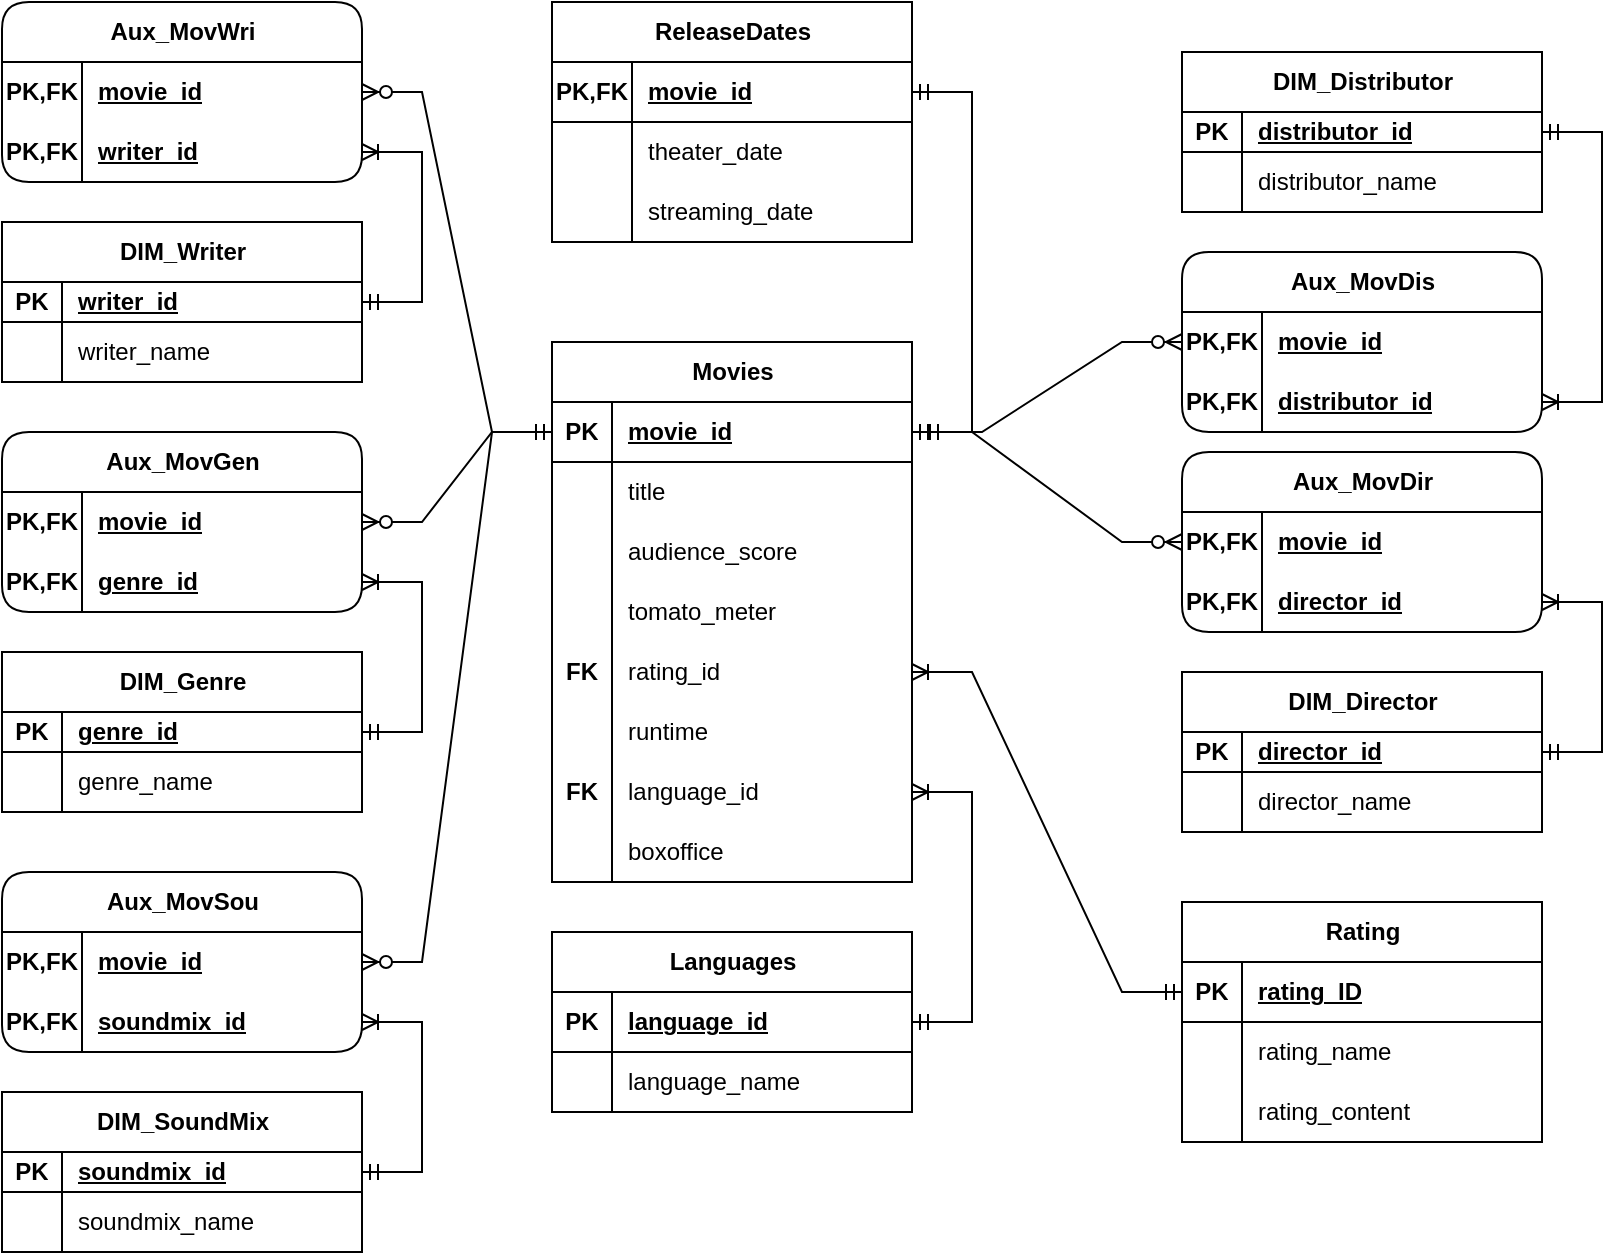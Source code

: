 <mxfile version="21.3.8" type="device">
  <diagram id="R2lEEEUBdFMjLlhIrx00" name="Page-1">
    <mxGraphModel dx="1257" dy="646" grid="1" gridSize="10" guides="1" tooltips="1" connect="1" arrows="1" fold="1" page="1" pageScale="1" pageWidth="850" pageHeight="1100" math="0" shadow="0" extFonts="Permanent Marker^https://fonts.googleapis.com/css?family=Permanent+Marker">
      <root>
        <mxCell id="0" />
        <mxCell id="1" parent="0" />
        <mxCell id="H9AXlGwgTdkPBGOMPD7_-18" value="Movies" style="shape=table;startSize=30;container=1;collapsible=1;childLayout=tableLayout;fixedRows=1;rowLines=0;fontStyle=1;align=center;resizeLast=1;html=1;" parent="1" vertex="1">
          <mxGeometry x="315" y="465" width="180" height="270" as="geometry" />
        </mxCell>
        <mxCell id="H9AXlGwgTdkPBGOMPD7_-19" value="" style="shape=tableRow;horizontal=0;startSize=0;swimlaneHead=0;swimlaneBody=0;fillColor=none;collapsible=0;dropTarget=0;points=[[0,0.5],[1,0.5]];portConstraint=eastwest;top=0;left=0;right=0;bottom=1;" parent="H9AXlGwgTdkPBGOMPD7_-18" vertex="1">
          <mxGeometry y="30" width="180" height="30" as="geometry" />
        </mxCell>
        <mxCell id="H9AXlGwgTdkPBGOMPD7_-20" value="PK" style="shape=partialRectangle;connectable=0;fillColor=none;top=0;left=0;bottom=0;right=0;fontStyle=1;overflow=hidden;whiteSpace=wrap;html=1;" parent="H9AXlGwgTdkPBGOMPD7_-19" vertex="1">
          <mxGeometry width="30" height="30" as="geometry">
            <mxRectangle width="30" height="30" as="alternateBounds" />
          </mxGeometry>
        </mxCell>
        <mxCell id="H9AXlGwgTdkPBGOMPD7_-21" value="movie_id" style="shape=partialRectangle;connectable=0;fillColor=none;top=0;left=0;bottom=0;right=0;align=left;spacingLeft=6;fontStyle=5;overflow=hidden;whiteSpace=wrap;html=1;" parent="H9AXlGwgTdkPBGOMPD7_-19" vertex="1">
          <mxGeometry x="30" width="150" height="30" as="geometry">
            <mxRectangle width="150" height="30" as="alternateBounds" />
          </mxGeometry>
        </mxCell>
        <mxCell id="H9AXlGwgTdkPBGOMPD7_-22" value="" style="shape=tableRow;horizontal=0;startSize=0;swimlaneHead=0;swimlaneBody=0;fillColor=none;collapsible=0;dropTarget=0;points=[[0,0.5],[1,0.5]];portConstraint=eastwest;top=0;left=0;right=0;bottom=0;" parent="H9AXlGwgTdkPBGOMPD7_-18" vertex="1">
          <mxGeometry y="60" width="180" height="30" as="geometry" />
        </mxCell>
        <mxCell id="H9AXlGwgTdkPBGOMPD7_-23" value="" style="shape=partialRectangle;connectable=0;fillColor=none;top=0;left=0;bottom=0;right=0;editable=1;overflow=hidden;whiteSpace=wrap;html=1;" parent="H9AXlGwgTdkPBGOMPD7_-22" vertex="1">
          <mxGeometry width="30" height="30" as="geometry">
            <mxRectangle width="30" height="30" as="alternateBounds" />
          </mxGeometry>
        </mxCell>
        <mxCell id="H9AXlGwgTdkPBGOMPD7_-24" value="title" style="shape=partialRectangle;connectable=0;fillColor=none;top=0;left=0;bottom=0;right=0;align=left;spacingLeft=6;overflow=hidden;whiteSpace=wrap;html=1;" parent="H9AXlGwgTdkPBGOMPD7_-22" vertex="1">
          <mxGeometry x="30" width="150" height="30" as="geometry">
            <mxRectangle width="150" height="30" as="alternateBounds" />
          </mxGeometry>
        </mxCell>
        <mxCell id="H9AXlGwgTdkPBGOMPD7_-169" value="" style="shape=tableRow;horizontal=0;startSize=0;swimlaneHead=0;swimlaneBody=0;fillColor=none;collapsible=0;dropTarget=0;points=[[0,0.5],[1,0.5]];portConstraint=eastwest;top=0;left=0;right=0;bottom=0;" parent="H9AXlGwgTdkPBGOMPD7_-18" vertex="1">
          <mxGeometry y="90" width="180" height="30" as="geometry" />
        </mxCell>
        <mxCell id="H9AXlGwgTdkPBGOMPD7_-170" value="" style="shape=partialRectangle;connectable=0;fillColor=none;top=0;left=0;bottom=0;right=0;editable=1;overflow=hidden;whiteSpace=wrap;html=1;" parent="H9AXlGwgTdkPBGOMPD7_-169" vertex="1">
          <mxGeometry width="30" height="30" as="geometry">
            <mxRectangle width="30" height="30" as="alternateBounds" />
          </mxGeometry>
        </mxCell>
        <mxCell id="H9AXlGwgTdkPBGOMPD7_-171" value="audience_score" style="shape=partialRectangle;connectable=0;fillColor=none;top=0;left=0;bottom=0;right=0;align=left;spacingLeft=6;overflow=hidden;whiteSpace=wrap;html=1;" parent="H9AXlGwgTdkPBGOMPD7_-169" vertex="1">
          <mxGeometry x="30" width="150" height="30" as="geometry">
            <mxRectangle width="150" height="30" as="alternateBounds" />
          </mxGeometry>
        </mxCell>
        <mxCell id="H9AXlGwgTdkPBGOMPD7_-172" value="" style="shape=tableRow;horizontal=0;startSize=0;swimlaneHead=0;swimlaneBody=0;fillColor=none;collapsible=0;dropTarget=0;points=[[0,0.5],[1,0.5]];portConstraint=eastwest;top=0;left=0;right=0;bottom=0;" parent="H9AXlGwgTdkPBGOMPD7_-18" vertex="1">
          <mxGeometry y="120" width="180" height="30" as="geometry" />
        </mxCell>
        <mxCell id="H9AXlGwgTdkPBGOMPD7_-173" value="" style="shape=partialRectangle;connectable=0;fillColor=none;top=0;left=0;bottom=0;right=0;editable=1;overflow=hidden;whiteSpace=wrap;html=1;" parent="H9AXlGwgTdkPBGOMPD7_-172" vertex="1">
          <mxGeometry width="30" height="30" as="geometry">
            <mxRectangle width="30" height="30" as="alternateBounds" />
          </mxGeometry>
        </mxCell>
        <mxCell id="H9AXlGwgTdkPBGOMPD7_-174" value="tomato_meter" style="shape=partialRectangle;connectable=0;fillColor=none;top=0;left=0;bottom=0;right=0;align=left;spacingLeft=6;overflow=hidden;whiteSpace=wrap;html=1;" parent="H9AXlGwgTdkPBGOMPD7_-172" vertex="1">
          <mxGeometry x="30" width="150" height="30" as="geometry">
            <mxRectangle width="150" height="30" as="alternateBounds" />
          </mxGeometry>
        </mxCell>
        <mxCell id="H9AXlGwgTdkPBGOMPD7_-90" value="" style="shape=tableRow;horizontal=0;startSize=0;swimlaneHead=0;swimlaneBody=0;fillColor=none;collapsible=0;dropTarget=0;points=[[0,0.5],[1,0.5]];portConstraint=eastwest;top=0;left=0;right=0;bottom=0;" parent="H9AXlGwgTdkPBGOMPD7_-18" vertex="1">
          <mxGeometry y="150" width="180" height="30" as="geometry" />
        </mxCell>
        <mxCell id="H9AXlGwgTdkPBGOMPD7_-91" value="FK" style="shape=partialRectangle;connectable=0;fillColor=none;top=0;left=0;bottom=0;right=0;editable=1;overflow=hidden;whiteSpace=wrap;html=1;fontStyle=1" parent="H9AXlGwgTdkPBGOMPD7_-90" vertex="1">
          <mxGeometry width="30" height="30" as="geometry">
            <mxRectangle width="30" height="30" as="alternateBounds" />
          </mxGeometry>
        </mxCell>
        <mxCell id="H9AXlGwgTdkPBGOMPD7_-92" value="rating_id" style="shape=partialRectangle;connectable=0;fillColor=none;top=0;left=0;bottom=0;right=0;align=left;spacingLeft=6;overflow=hidden;whiteSpace=wrap;html=1;" parent="H9AXlGwgTdkPBGOMPD7_-90" vertex="1">
          <mxGeometry x="30" width="150" height="30" as="geometry">
            <mxRectangle width="150" height="30" as="alternateBounds" />
          </mxGeometry>
        </mxCell>
        <mxCell id="H9AXlGwgTdkPBGOMPD7_-31" value="" style="shape=tableRow;horizontal=0;startSize=0;swimlaneHead=0;swimlaneBody=0;fillColor=none;collapsible=0;dropTarget=0;points=[[0,0.5],[1,0.5]];portConstraint=eastwest;top=0;left=0;right=0;bottom=0;" parent="H9AXlGwgTdkPBGOMPD7_-18" vertex="1">
          <mxGeometry y="180" width="180" height="30" as="geometry" />
        </mxCell>
        <mxCell id="H9AXlGwgTdkPBGOMPD7_-32" value="" style="shape=partialRectangle;connectable=0;fillColor=none;top=0;left=0;bottom=0;right=0;editable=1;overflow=hidden;whiteSpace=wrap;html=1;" parent="H9AXlGwgTdkPBGOMPD7_-31" vertex="1">
          <mxGeometry width="30" height="30" as="geometry">
            <mxRectangle width="30" height="30" as="alternateBounds" />
          </mxGeometry>
        </mxCell>
        <mxCell id="H9AXlGwgTdkPBGOMPD7_-33" value="runtime" style="shape=partialRectangle;connectable=0;fillColor=none;top=0;left=0;bottom=0;right=0;align=left;spacingLeft=6;overflow=hidden;whiteSpace=wrap;html=1;" parent="H9AXlGwgTdkPBGOMPD7_-31" vertex="1">
          <mxGeometry x="30" width="150" height="30" as="geometry">
            <mxRectangle width="150" height="30" as="alternateBounds" />
          </mxGeometry>
        </mxCell>
        <mxCell id="H9AXlGwgTdkPBGOMPD7_-37" value="" style="shape=tableRow;horizontal=0;startSize=0;swimlaneHead=0;swimlaneBody=0;fillColor=none;collapsible=0;dropTarget=0;points=[[0,0.5],[1,0.5]];portConstraint=eastwest;top=0;left=0;right=0;bottom=0;" parent="H9AXlGwgTdkPBGOMPD7_-18" vertex="1">
          <mxGeometry y="210" width="180" height="30" as="geometry" />
        </mxCell>
        <mxCell id="H9AXlGwgTdkPBGOMPD7_-38" value="FK" style="shape=partialRectangle;connectable=0;fillColor=none;top=0;left=0;bottom=0;right=0;editable=1;overflow=hidden;whiteSpace=wrap;html=1;fontStyle=1" parent="H9AXlGwgTdkPBGOMPD7_-37" vertex="1">
          <mxGeometry width="30" height="30" as="geometry">
            <mxRectangle width="30" height="30" as="alternateBounds" />
          </mxGeometry>
        </mxCell>
        <mxCell id="H9AXlGwgTdkPBGOMPD7_-39" value="language_id" style="shape=partialRectangle;connectable=0;fillColor=none;top=0;left=0;bottom=0;right=0;align=left;spacingLeft=6;overflow=hidden;whiteSpace=wrap;html=1;" parent="H9AXlGwgTdkPBGOMPD7_-37" vertex="1">
          <mxGeometry x="30" width="150" height="30" as="geometry">
            <mxRectangle width="150" height="30" as="alternateBounds" />
          </mxGeometry>
        </mxCell>
        <mxCell id="H9AXlGwgTdkPBGOMPD7_-68" value="" style="shape=tableRow;horizontal=0;startSize=0;swimlaneHead=0;swimlaneBody=0;fillColor=none;collapsible=0;dropTarget=0;points=[[0,0.5],[1,0.5]];portConstraint=eastwest;top=0;left=0;right=0;bottom=0;" parent="H9AXlGwgTdkPBGOMPD7_-18" vertex="1">
          <mxGeometry y="240" width="180" height="30" as="geometry" />
        </mxCell>
        <mxCell id="H9AXlGwgTdkPBGOMPD7_-69" value="" style="shape=partialRectangle;connectable=0;fillColor=none;top=0;left=0;bottom=0;right=0;editable=1;overflow=hidden;whiteSpace=wrap;html=1;" parent="H9AXlGwgTdkPBGOMPD7_-68" vertex="1">
          <mxGeometry width="30" height="30" as="geometry">
            <mxRectangle width="30" height="30" as="alternateBounds" />
          </mxGeometry>
        </mxCell>
        <mxCell id="H9AXlGwgTdkPBGOMPD7_-70" value="boxoffice" style="shape=partialRectangle;connectable=0;fillColor=none;top=0;left=0;bottom=0;right=0;align=left;spacingLeft=6;overflow=hidden;whiteSpace=wrap;html=1;" parent="H9AXlGwgTdkPBGOMPD7_-68" vertex="1">
          <mxGeometry x="30" width="150" height="30" as="geometry">
            <mxRectangle width="150" height="30" as="alternateBounds" />
          </mxGeometry>
        </mxCell>
        <mxCell id="H9AXlGwgTdkPBGOMPD7_-93" value="Rating" style="shape=table;startSize=30;container=1;collapsible=1;childLayout=tableLayout;fixedRows=1;rowLines=0;fontStyle=1;align=center;resizeLast=1;html=1;" parent="1" vertex="1">
          <mxGeometry x="630" y="745" width="180" height="120" as="geometry">
            <mxRectangle x="560" y="40" width="80" height="30" as="alternateBounds" />
          </mxGeometry>
        </mxCell>
        <mxCell id="H9AXlGwgTdkPBGOMPD7_-94" value="" style="shape=tableRow;horizontal=0;startSize=0;swimlaneHead=0;swimlaneBody=0;fillColor=none;collapsible=0;dropTarget=0;points=[[0,0.5],[1,0.5]];portConstraint=eastwest;top=0;left=0;right=0;bottom=1;" parent="H9AXlGwgTdkPBGOMPD7_-93" vertex="1">
          <mxGeometry y="30" width="180" height="30" as="geometry" />
        </mxCell>
        <mxCell id="H9AXlGwgTdkPBGOMPD7_-95" value="PK" style="shape=partialRectangle;connectable=0;fillColor=none;top=0;left=0;bottom=0;right=0;fontStyle=1;overflow=hidden;whiteSpace=wrap;html=1;" parent="H9AXlGwgTdkPBGOMPD7_-94" vertex="1">
          <mxGeometry width="30" height="30" as="geometry">
            <mxRectangle width="30" height="30" as="alternateBounds" />
          </mxGeometry>
        </mxCell>
        <mxCell id="H9AXlGwgTdkPBGOMPD7_-96" value="rating_ID" style="shape=partialRectangle;connectable=0;fillColor=none;top=0;left=0;bottom=0;right=0;align=left;spacingLeft=6;fontStyle=5;overflow=hidden;whiteSpace=wrap;html=1;" parent="H9AXlGwgTdkPBGOMPD7_-94" vertex="1">
          <mxGeometry x="30" width="150" height="30" as="geometry">
            <mxRectangle width="150" height="30" as="alternateBounds" />
          </mxGeometry>
        </mxCell>
        <mxCell id="H9AXlGwgTdkPBGOMPD7_-97" value="" style="shape=tableRow;horizontal=0;startSize=0;swimlaneHead=0;swimlaneBody=0;fillColor=none;collapsible=0;dropTarget=0;points=[[0,0.5],[1,0.5]];portConstraint=eastwest;top=0;left=0;right=0;bottom=0;" parent="H9AXlGwgTdkPBGOMPD7_-93" vertex="1">
          <mxGeometry y="60" width="180" height="30" as="geometry" />
        </mxCell>
        <mxCell id="H9AXlGwgTdkPBGOMPD7_-98" value="" style="shape=partialRectangle;connectable=0;fillColor=none;top=0;left=0;bottom=0;right=0;editable=1;overflow=hidden;whiteSpace=wrap;html=1;" parent="H9AXlGwgTdkPBGOMPD7_-97" vertex="1">
          <mxGeometry width="30" height="30" as="geometry">
            <mxRectangle width="30" height="30" as="alternateBounds" />
          </mxGeometry>
        </mxCell>
        <mxCell id="H9AXlGwgTdkPBGOMPD7_-99" value="rating_name" style="shape=partialRectangle;connectable=0;fillColor=none;top=0;left=0;bottom=0;right=0;align=left;spacingLeft=6;overflow=hidden;whiteSpace=wrap;html=1;" parent="H9AXlGwgTdkPBGOMPD7_-97" vertex="1">
          <mxGeometry x="30" width="150" height="30" as="geometry">
            <mxRectangle width="150" height="30" as="alternateBounds" />
          </mxGeometry>
        </mxCell>
        <mxCell id="zOjLBYXcA12U9oSBATQg-50" value="" style="shape=tableRow;horizontal=0;startSize=0;swimlaneHead=0;swimlaneBody=0;fillColor=none;collapsible=0;dropTarget=0;points=[[0,0.5],[1,0.5]];portConstraint=eastwest;top=0;left=0;right=0;bottom=0;" parent="H9AXlGwgTdkPBGOMPD7_-93" vertex="1">
          <mxGeometry y="90" width="180" height="30" as="geometry" />
        </mxCell>
        <mxCell id="zOjLBYXcA12U9oSBATQg-51" value="" style="shape=partialRectangle;connectable=0;fillColor=none;top=0;left=0;bottom=0;right=0;editable=1;overflow=hidden;whiteSpace=wrap;html=1;" parent="zOjLBYXcA12U9oSBATQg-50" vertex="1">
          <mxGeometry width="30" height="30" as="geometry">
            <mxRectangle width="30" height="30" as="alternateBounds" />
          </mxGeometry>
        </mxCell>
        <mxCell id="zOjLBYXcA12U9oSBATQg-52" value="rating_content" style="shape=partialRectangle;connectable=0;fillColor=none;top=0;left=0;bottom=0;right=0;align=left;spacingLeft=6;overflow=hidden;whiteSpace=wrap;html=1;" parent="zOjLBYXcA12U9oSBATQg-50" vertex="1">
          <mxGeometry x="30" width="150" height="30" as="geometry">
            <mxRectangle width="150" height="30" as="alternateBounds" />
          </mxGeometry>
        </mxCell>
        <mxCell id="H9AXlGwgTdkPBGOMPD7_-161" value="Languages" style="shape=table;startSize=30;container=1;collapsible=1;childLayout=tableLayout;fixedRows=1;rowLines=0;fontStyle=1;align=center;resizeLast=1;html=1;" parent="1" vertex="1">
          <mxGeometry x="315" y="760" width="180" height="90" as="geometry">
            <mxRectangle x="560" y="40" width="80" height="30" as="alternateBounds" />
          </mxGeometry>
        </mxCell>
        <mxCell id="H9AXlGwgTdkPBGOMPD7_-162" value="" style="shape=tableRow;horizontal=0;startSize=0;swimlaneHead=0;swimlaneBody=0;fillColor=none;collapsible=0;dropTarget=0;points=[[0,0.5],[1,0.5]];portConstraint=eastwest;top=0;left=0;right=0;bottom=1;" parent="H9AXlGwgTdkPBGOMPD7_-161" vertex="1">
          <mxGeometry y="30" width="180" height="30" as="geometry" />
        </mxCell>
        <mxCell id="H9AXlGwgTdkPBGOMPD7_-163" value="PK" style="shape=partialRectangle;connectable=0;fillColor=none;top=0;left=0;bottom=0;right=0;fontStyle=1;overflow=hidden;whiteSpace=wrap;html=1;" parent="H9AXlGwgTdkPBGOMPD7_-162" vertex="1">
          <mxGeometry width="30" height="30" as="geometry">
            <mxRectangle width="30" height="30" as="alternateBounds" />
          </mxGeometry>
        </mxCell>
        <mxCell id="H9AXlGwgTdkPBGOMPD7_-164" value="language_id" style="shape=partialRectangle;connectable=0;fillColor=none;top=0;left=0;bottom=0;right=0;align=left;spacingLeft=6;fontStyle=5;overflow=hidden;whiteSpace=wrap;html=1;" parent="H9AXlGwgTdkPBGOMPD7_-162" vertex="1">
          <mxGeometry x="30" width="150" height="30" as="geometry">
            <mxRectangle width="150" height="30" as="alternateBounds" />
          </mxGeometry>
        </mxCell>
        <mxCell id="H9AXlGwgTdkPBGOMPD7_-165" value="" style="shape=tableRow;horizontal=0;startSize=0;swimlaneHead=0;swimlaneBody=0;fillColor=none;collapsible=0;dropTarget=0;points=[[0,0.5],[1,0.5]];portConstraint=eastwest;top=0;left=0;right=0;bottom=0;" parent="H9AXlGwgTdkPBGOMPD7_-161" vertex="1">
          <mxGeometry y="60" width="180" height="30" as="geometry" />
        </mxCell>
        <mxCell id="H9AXlGwgTdkPBGOMPD7_-166" value="" style="shape=partialRectangle;connectable=0;fillColor=none;top=0;left=0;bottom=0;right=0;editable=1;overflow=hidden;whiteSpace=wrap;html=1;" parent="H9AXlGwgTdkPBGOMPD7_-165" vertex="1">
          <mxGeometry width="30" height="30" as="geometry">
            <mxRectangle width="30" height="30" as="alternateBounds" />
          </mxGeometry>
        </mxCell>
        <mxCell id="H9AXlGwgTdkPBGOMPD7_-167" value="language_name" style="shape=partialRectangle;connectable=0;fillColor=none;top=0;left=0;bottom=0;right=0;align=left;spacingLeft=6;overflow=hidden;whiteSpace=wrap;html=1;" parent="H9AXlGwgTdkPBGOMPD7_-165" vertex="1">
          <mxGeometry x="30" width="150" height="30" as="geometry">
            <mxRectangle width="150" height="30" as="alternateBounds" />
          </mxGeometry>
        </mxCell>
        <mxCell id="H9AXlGwgTdkPBGOMPD7_-220" value="DIM_Director" style="shape=table;startSize=30;container=1;collapsible=1;childLayout=tableLayout;fixedRows=1;rowLines=0;fontStyle=1;align=center;resizeLast=1;html=1;" parent="1" vertex="1">
          <mxGeometry x="630" y="630" width="180" height="80" as="geometry" />
        </mxCell>
        <mxCell id="H9AXlGwgTdkPBGOMPD7_-221" value="" style="shape=tableRow;horizontal=0;startSize=0;swimlaneHead=0;swimlaneBody=0;fillColor=none;collapsible=0;dropTarget=0;points=[[0,0.5],[1,0.5]];portConstraint=eastwest;top=0;left=0;right=0;bottom=1;" parent="H9AXlGwgTdkPBGOMPD7_-220" vertex="1">
          <mxGeometry y="30" width="180" height="20" as="geometry" />
        </mxCell>
        <mxCell id="H9AXlGwgTdkPBGOMPD7_-222" value="PK" style="shape=partialRectangle;connectable=0;fillColor=none;top=0;left=0;bottom=0;right=0;fontStyle=1;overflow=hidden;whiteSpace=wrap;html=1;" parent="H9AXlGwgTdkPBGOMPD7_-221" vertex="1">
          <mxGeometry width="30" height="20" as="geometry">
            <mxRectangle width="30" height="20" as="alternateBounds" />
          </mxGeometry>
        </mxCell>
        <mxCell id="H9AXlGwgTdkPBGOMPD7_-223" value="director_id" style="shape=partialRectangle;connectable=0;fillColor=none;top=0;left=0;bottom=0;right=0;align=left;spacingLeft=6;fontStyle=5;overflow=hidden;whiteSpace=wrap;html=1;" parent="H9AXlGwgTdkPBGOMPD7_-221" vertex="1">
          <mxGeometry x="30" width="150" height="20" as="geometry">
            <mxRectangle width="150" height="20" as="alternateBounds" />
          </mxGeometry>
        </mxCell>
        <mxCell id="H9AXlGwgTdkPBGOMPD7_-224" value="" style="shape=tableRow;horizontal=0;startSize=0;swimlaneHead=0;swimlaneBody=0;fillColor=none;collapsible=0;dropTarget=0;points=[[0,0.5],[1,0.5]];portConstraint=eastwest;top=0;left=0;right=0;bottom=0;" parent="H9AXlGwgTdkPBGOMPD7_-220" vertex="1">
          <mxGeometry y="50" width="180" height="30" as="geometry" />
        </mxCell>
        <mxCell id="H9AXlGwgTdkPBGOMPD7_-225" value="" style="shape=partialRectangle;connectable=0;fillColor=none;top=0;left=0;bottom=0;right=0;editable=1;overflow=hidden;whiteSpace=wrap;html=1;" parent="H9AXlGwgTdkPBGOMPD7_-224" vertex="1">
          <mxGeometry width="30" height="30" as="geometry">
            <mxRectangle width="30" height="30" as="alternateBounds" />
          </mxGeometry>
        </mxCell>
        <mxCell id="H9AXlGwgTdkPBGOMPD7_-226" value="director_name" style="shape=partialRectangle;connectable=0;fillColor=none;top=0;left=0;bottom=0;right=0;align=left;spacingLeft=6;overflow=hidden;whiteSpace=wrap;html=1;" parent="H9AXlGwgTdkPBGOMPD7_-224" vertex="1">
          <mxGeometry x="30" width="150" height="30" as="geometry">
            <mxRectangle width="150" height="30" as="alternateBounds" />
          </mxGeometry>
        </mxCell>
        <mxCell id="zOjLBYXcA12U9oSBATQg-29" value="Aux_MovDir" style="shape=table;startSize=30;container=1;collapsible=1;childLayout=tableLayout;fixedRows=1;rowLines=0;fontStyle=1;align=center;resizeLast=1;html=1;rounded=1;" parent="1" vertex="1">
          <mxGeometry x="630" y="520" width="180" height="90" as="geometry" />
        </mxCell>
        <mxCell id="zOjLBYXcA12U9oSBATQg-33" value="" style="shape=tableRow;horizontal=0;startSize=0;swimlaneHead=0;swimlaneBody=0;fillColor=none;collapsible=0;dropTarget=0;points=[[0,0.5],[1,0.5]];portConstraint=eastwest;top=0;left=0;right=0;bottom=0;" parent="zOjLBYXcA12U9oSBATQg-29" vertex="1">
          <mxGeometry y="30" width="180" height="30" as="geometry" />
        </mxCell>
        <mxCell id="zOjLBYXcA12U9oSBATQg-34" value="&lt;b&gt;PK,FK&lt;/b&gt;" style="shape=partialRectangle;connectable=0;fillColor=none;top=0;left=0;bottom=0;right=0;editable=1;overflow=hidden;whiteSpace=wrap;html=1;" parent="zOjLBYXcA12U9oSBATQg-33" vertex="1">
          <mxGeometry width="40" height="30" as="geometry">
            <mxRectangle width="40" height="30" as="alternateBounds" />
          </mxGeometry>
        </mxCell>
        <mxCell id="zOjLBYXcA12U9oSBATQg-35" value="&lt;b&gt;&lt;u&gt;movie_id&lt;/u&gt;&lt;/b&gt;" style="shape=partialRectangle;connectable=0;fillColor=none;top=0;left=0;bottom=0;right=0;align=left;spacingLeft=6;overflow=hidden;whiteSpace=wrap;html=1;" parent="zOjLBYXcA12U9oSBATQg-33" vertex="1">
          <mxGeometry x="40" width="140" height="30" as="geometry">
            <mxRectangle width="140" height="30" as="alternateBounds" />
          </mxGeometry>
        </mxCell>
        <mxCell id="zOjLBYXcA12U9oSBATQg-36" value="" style="shape=tableRow;horizontal=0;startSize=0;swimlaneHead=0;swimlaneBody=0;fillColor=none;collapsible=0;dropTarget=0;points=[[0,0.5],[1,0.5]];portConstraint=eastwest;top=0;left=0;right=0;bottom=0;fontStyle=1" parent="zOjLBYXcA12U9oSBATQg-29" vertex="1">
          <mxGeometry y="60" width="180" height="30" as="geometry" />
        </mxCell>
        <mxCell id="zOjLBYXcA12U9oSBATQg-37" value="&lt;b&gt;PK,FK&lt;/b&gt;" style="shape=partialRectangle;connectable=0;fillColor=none;top=0;left=0;bottom=0;right=0;editable=1;overflow=hidden;whiteSpace=wrap;html=1;" parent="zOjLBYXcA12U9oSBATQg-36" vertex="1">
          <mxGeometry width="40" height="30" as="geometry">
            <mxRectangle width="40" height="30" as="alternateBounds" />
          </mxGeometry>
        </mxCell>
        <mxCell id="zOjLBYXcA12U9oSBATQg-38" value="&lt;b&gt;&lt;u&gt;director_id&lt;/u&gt;&lt;/b&gt;" style="shape=partialRectangle;connectable=0;fillColor=none;top=0;left=0;bottom=0;right=0;align=left;spacingLeft=6;overflow=hidden;whiteSpace=wrap;html=1;" parent="zOjLBYXcA12U9oSBATQg-36" vertex="1">
          <mxGeometry x="40" width="140" height="30" as="geometry">
            <mxRectangle width="140" height="30" as="alternateBounds" />
          </mxGeometry>
        </mxCell>
        <mxCell id="zOjLBYXcA12U9oSBATQg-53" value="ReleaseDates" style="shape=table;startSize=30;container=1;collapsible=1;childLayout=tableLayout;fixedRows=1;rowLines=0;fontStyle=1;align=center;resizeLast=1;html=1;" parent="1" vertex="1">
          <mxGeometry x="315" y="295" width="180" height="120" as="geometry" />
        </mxCell>
        <mxCell id="zOjLBYXcA12U9oSBATQg-54" value="" style="shape=tableRow;horizontal=0;startSize=0;swimlaneHead=0;swimlaneBody=0;fillColor=none;collapsible=0;dropTarget=0;points=[[0,0.5],[1,0.5]];portConstraint=eastwest;top=0;left=0;right=0;bottom=1;" parent="zOjLBYXcA12U9oSBATQg-53" vertex="1">
          <mxGeometry y="30" width="180" height="30" as="geometry" />
        </mxCell>
        <mxCell id="zOjLBYXcA12U9oSBATQg-55" value="PK,FK" style="shape=partialRectangle;connectable=0;fillColor=none;top=0;left=0;bottom=0;right=0;fontStyle=1;overflow=hidden;whiteSpace=wrap;html=1;" parent="zOjLBYXcA12U9oSBATQg-54" vertex="1">
          <mxGeometry width="40" height="30" as="geometry">
            <mxRectangle width="40" height="30" as="alternateBounds" />
          </mxGeometry>
        </mxCell>
        <mxCell id="zOjLBYXcA12U9oSBATQg-56" value="movie_id" style="shape=partialRectangle;connectable=0;fillColor=none;top=0;left=0;bottom=0;right=0;align=left;spacingLeft=6;fontStyle=5;overflow=hidden;whiteSpace=wrap;html=1;" parent="zOjLBYXcA12U9oSBATQg-54" vertex="1">
          <mxGeometry x="40" width="140" height="30" as="geometry">
            <mxRectangle width="140" height="30" as="alternateBounds" />
          </mxGeometry>
        </mxCell>
        <mxCell id="zOjLBYXcA12U9oSBATQg-57" value="" style="shape=tableRow;horizontal=0;startSize=0;swimlaneHead=0;swimlaneBody=0;fillColor=none;collapsible=0;dropTarget=0;points=[[0,0.5],[1,0.5]];portConstraint=eastwest;top=0;left=0;right=0;bottom=0;" parent="zOjLBYXcA12U9oSBATQg-53" vertex="1">
          <mxGeometry y="60" width="180" height="30" as="geometry" />
        </mxCell>
        <mxCell id="zOjLBYXcA12U9oSBATQg-58" value="" style="shape=partialRectangle;connectable=0;fillColor=none;top=0;left=0;bottom=0;right=0;editable=1;overflow=hidden;whiteSpace=wrap;html=1;" parent="zOjLBYXcA12U9oSBATQg-57" vertex="1">
          <mxGeometry width="40" height="30" as="geometry">
            <mxRectangle width="40" height="30" as="alternateBounds" />
          </mxGeometry>
        </mxCell>
        <mxCell id="zOjLBYXcA12U9oSBATQg-59" value="theater_date" style="shape=partialRectangle;connectable=0;fillColor=none;top=0;left=0;bottom=0;right=0;align=left;spacingLeft=6;overflow=hidden;whiteSpace=wrap;html=1;" parent="zOjLBYXcA12U9oSBATQg-57" vertex="1">
          <mxGeometry x="40" width="140" height="30" as="geometry">
            <mxRectangle width="140" height="30" as="alternateBounds" />
          </mxGeometry>
        </mxCell>
        <mxCell id="zOjLBYXcA12U9oSBATQg-60" value="" style="shape=tableRow;horizontal=0;startSize=0;swimlaneHead=0;swimlaneBody=0;fillColor=none;collapsible=0;dropTarget=0;points=[[0,0.5],[1,0.5]];portConstraint=eastwest;top=0;left=0;right=0;bottom=0;" parent="zOjLBYXcA12U9oSBATQg-53" vertex="1">
          <mxGeometry y="90" width="180" height="30" as="geometry" />
        </mxCell>
        <mxCell id="zOjLBYXcA12U9oSBATQg-61" value="" style="shape=partialRectangle;connectable=0;fillColor=none;top=0;left=0;bottom=0;right=0;editable=1;overflow=hidden;whiteSpace=wrap;html=1;" parent="zOjLBYXcA12U9oSBATQg-60" vertex="1">
          <mxGeometry width="40" height="30" as="geometry">
            <mxRectangle width="40" height="30" as="alternateBounds" />
          </mxGeometry>
        </mxCell>
        <mxCell id="zOjLBYXcA12U9oSBATQg-62" value="streaming_date" style="shape=partialRectangle;connectable=0;fillColor=none;top=0;left=0;bottom=0;right=0;align=left;spacingLeft=6;overflow=hidden;whiteSpace=wrap;html=1;" parent="zOjLBYXcA12U9oSBATQg-60" vertex="1">
          <mxGeometry x="40" width="140" height="30" as="geometry">
            <mxRectangle width="140" height="30" as="alternateBounds" />
          </mxGeometry>
        </mxCell>
        <mxCell id="wXVTzAuQ3xeIFjwuJeXv-1" value="DIM_Distributor" style="shape=table;startSize=30;container=1;collapsible=1;childLayout=tableLayout;fixedRows=1;rowLines=0;fontStyle=1;align=center;resizeLast=1;html=1;" parent="1" vertex="1">
          <mxGeometry x="630" y="320" width="180" height="80" as="geometry" />
        </mxCell>
        <mxCell id="wXVTzAuQ3xeIFjwuJeXv-2" value="" style="shape=tableRow;horizontal=0;startSize=0;swimlaneHead=0;swimlaneBody=0;fillColor=none;collapsible=0;dropTarget=0;points=[[0,0.5],[1,0.5]];portConstraint=eastwest;top=0;left=0;right=0;bottom=1;" parent="wXVTzAuQ3xeIFjwuJeXv-1" vertex="1">
          <mxGeometry y="30" width="180" height="20" as="geometry" />
        </mxCell>
        <mxCell id="wXVTzAuQ3xeIFjwuJeXv-3" value="PK" style="shape=partialRectangle;connectable=0;fillColor=none;top=0;left=0;bottom=0;right=0;fontStyle=1;overflow=hidden;whiteSpace=wrap;html=1;" parent="wXVTzAuQ3xeIFjwuJeXv-2" vertex="1">
          <mxGeometry width="30" height="20" as="geometry">
            <mxRectangle width="30" height="20" as="alternateBounds" />
          </mxGeometry>
        </mxCell>
        <mxCell id="wXVTzAuQ3xeIFjwuJeXv-4" value="distributor_id" style="shape=partialRectangle;connectable=0;fillColor=none;top=0;left=0;bottom=0;right=0;align=left;spacingLeft=6;fontStyle=5;overflow=hidden;whiteSpace=wrap;html=1;" parent="wXVTzAuQ3xeIFjwuJeXv-2" vertex="1">
          <mxGeometry x="30" width="150" height="20" as="geometry">
            <mxRectangle width="150" height="20" as="alternateBounds" />
          </mxGeometry>
        </mxCell>
        <mxCell id="wXVTzAuQ3xeIFjwuJeXv-5" value="" style="shape=tableRow;horizontal=0;startSize=0;swimlaneHead=0;swimlaneBody=0;fillColor=none;collapsible=0;dropTarget=0;points=[[0,0.5],[1,0.5]];portConstraint=eastwest;top=0;left=0;right=0;bottom=0;" parent="wXVTzAuQ3xeIFjwuJeXv-1" vertex="1">
          <mxGeometry y="50" width="180" height="30" as="geometry" />
        </mxCell>
        <mxCell id="wXVTzAuQ3xeIFjwuJeXv-6" value="" style="shape=partialRectangle;connectable=0;fillColor=none;top=0;left=0;bottom=0;right=0;editable=1;overflow=hidden;whiteSpace=wrap;html=1;" parent="wXVTzAuQ3xeIFjwuJeXv-5" vertex="1">
          <mxGeometry width="30" height="30" as="geometry">
            <mxRectangle width="30" height="30" as="alternateBounds" />
          </mxGeometry>
        </mxCell>
        <mxCell id="wXVTzAuQ3xeIFjwuJeXv-7" value="distributor_name" style="shape=partialRectangle;connectable=0;fillColor=none;top=0;left=0;bottom=0;right=0;align=left;spacingLeft=6;overflow=hidden;whiteSpace=wrap;html=1;" parent="wXVTzAuQ3xeIFjwuJeXv-5" vertex="1">
          <mxGeometry x="30" width="150" height="30" as="geometry">
            <mxRectangle width="150" height="30" as="alternateBounds" />
          </mxGeometry>
        </mxCell>
        <mxCell id="wXVTzAuQ3xeIFjwuJeXv-8" value="Aux_MovDis" style="shape=table;startSize=30;container=1;collapsible=1;childLayout=tableLayout;fixedRows=1;rowLines=0;fontStyle=1;align=center;resizeLast=1;html=1;rounded=1;" parent="1" vertex="1">
          <mxGeometry x="630" y="420" width="180" height="90" as="geometry" />
        </mxCell>
        <mxCell id="wXVTzAuQ3xeIFjwuJeXv-9" value="" style="shape=tableRow;horizontal=0;startSize=0;swimlaneHead=0;swimlaneBody=0;fillColor=none;collapsible=0;dropTarget=0;points=[[0,0.5],[1,0.5]];portConstraint=eastwest;top=0;left=0;right=0;bottom=0;" parent="wXVTzAuQ3xeIFjwuJeXv-8" vertex="1">
          <mxGeometry y="30" width="180" height="30" as="geometry" />
        </mxCell>
        <mxCell id="wXVTzAuQ3xeIFjwuJeXv-10" value="&lt;b&gt;PK,FK&lt;/b&gt;" style="shape=partialRectangle;connectable=0;fillColor=none;top=0;left=0;bottom=0;right=0;editable=1;overflow=hidden;whiteSpace=wrap;html=1;" parent="wXVTzAuQ3xeIFjwuJeXv-9" vertex="1">
          <mxGeometry width="40" height="30" as="geometry">
            <mxRectangle width="40" height="30" as="alternateBounds" />
          </mxGeometry>
        </mxCell>
        <mxCell id="wXVTzAuQ3xeIFjwuJeXv-11" value="&lt;b&gt;&lt;u&gt;movie_id&lt;/u&gt;&lt;/b&gt;" style="shape=partialRectangle;connectable=0;fillColor=none;top=0;left=0;bottom=0;right=0;align=left;spacingLeft=6;overflow=hidden;whiteSpace=wrap;html=1;" parent="wXVTzAuQ3xeIFjwuJeXv-9" vertex="1">
          <mxGeometry x="40" width="140" height="30" as="geometry">
            <mxRectangle width="140" height="30" as="alternateBounds" />
          </mxGeometry>
        </mxCell>
        <mxCell id="wXVTzAuQ3xeIFjwuJeXv-12" value="" style="shape=tableRow;horizontal=0;startSize=0;swimlaneHead=0;swimlaneBody=0;fillColor=none;collapsible=0;dropTarget=0;points=[[0,0.5],[1,0.5]];portConstraint=eastwest;top=0;left=0;right=0;bottom=0;fontStyle=1" parent="wXVTzAuQ3xeIFjwuJeXv-8" vertex="1">
          <mxGeometry y="60" width="180" height="30" as="geometry" />
        </mxCell>
        <mxCell id="wXVTzAuQ3xeIFjwuJeXv-13" value="&lt;b&gt;PK,FK&lt;/b&gt;" style="shape=partialRectangle;connectable=0;fillColor=none;top=0;left=0;bottom=0;right=0;editable=1;overflow=hidden;whiteSpace=wrap;html=1;" parent="wXVTzAuQ3xeIFjwuJeXv-12" vertex="1">
          <mxGeometry width="40" height="30" as="geometry">
            <mxRectangle width="40" height="30" as="alternateBounds" />
          </mxGeometry>
        </mxCell>
        <mxCell id="wXVTzAuQ3xeIFjwuJeXv-14" value="&lt;b&gt;&lt;u&gt;distributor_id&lt;/u&gt;&lt;/b&gt;" style="shape=partialRectangle;connectable=0;fillColor=none;top=0;left=0;bottom=0;right=0;align=left;spacingLeft=6;overflow=hidden;whiteSpace=wrap;html=1;" parent="wXVTzAuQ3xeIFjwuJeXv-12" vertex="1">
          <mxGeometry x="40" width="140" height="30" as="geometry">
            <mxRectangle width="140" height="30" as="alternateBounds" />
          </mxGeometry>
        </mxCell>
        <mxCell id="wXVTzAuQ3xeIFjwuJeXv-15" value="DIM_SoundMix" style="shape=table;startSize=30;container=1;collapsible=1;childLayout=tableLayout;fixedRows=1;rowLines=0;fontStyle=1;align=center;resizeLast=1;html=1;" parent="1" vertex="1">
          <mxGeometry x="40" y="840" width="180" height="80" as="geometry" />
        </mxCell>
        <mxCell id="wXVTzAuQ3xeIFjwuJeXv-16" value="" style="shape=tableRow;horizontal=0;startSize=0;swimlaneHead=0;swimlaneBody=0;fillColor=none;collapsible=0;dropTarget=0;points=[[0,0.5],[1,0.5]];portConstraint=eastwest;top=0;left=0;right=0;bottom=1;" parent="wXVTzAuQ3xeIFjwuJeXv-15" vertex="1">
          <mxGeometry y="30" width="180" height="20" as="geometry" />
        </mxCell>
        <mxCell id="wXVTzAuQ3xeIFjwuJeXv-17" value="PK" style="shape=partialRectangle;connectable=0;fillColor=none;top=0;left=0;bottom=0;right=0;fontStyle=1;overflow=hidden;whiteSpace=wrap;html=1;" parent="wXVTzAuQ3xeIFjwuJeXv-16" vertex="1">
          <mxGeometry width="30" height="20" as="geometry">
            <mxRectangle width="30" height="20" as="alternateBounds" />
          </mxGeometry>
        </mxCell>
        <mxCell id="wXVTzAuQ3xeIFjwuJeXv-18" value="soundmix_id" style="shape=partialRectangle;connectable=0;fillColor=none;top=0;left=0;bottom=0;right=0;align=left;spacingLeft=6;fontStyle=5;overflow=hidden;whiteSpace=wrap;html=1;" parent="wXVTzAuQ3xeIFjwuJeXv-16" vertex="1">
          <mxGeometry x="30" width="150" height="20" as="geometry">
            <mxRectangle width="150" height="20" as="alternateBounds" />
          </mxGeometry>
        </mxCell>
        <mxCell id="wXVTzAuQ3xeIFjwuJeXv-19" value="" style="shape=tableRow;horizontal=0;startSize=0;swimlaneHead=0;swimlaneBody=0;fillColor=none;collapsible=0;dropTarget=0;points=[[0,0.5],[1,0.5]];portConstraint=eastwest;top=0;left=0;right=0;bottom=0;" parent="wXVTzAuQ3xeIFjwuJeXv-15" vertex="1">
          <mxGeometry y="50" width="180" height="30" as="geometry" />
        </mxCell>
        <mxCell id="wXVTzAuQ3xeIFjwuJeXv-20" value="" style="shape=partialRectangle;connectable=0;fillColor=none;top=0;left=0;bottom=0;right=0;editable=1;overflow=hidden;whiteSpace=wrap;html=1;" parent="wXVTzAuQ3xeIFjwuJeXv-19" vertex="1">
          <mxGeometry width="30" height="30" as="geometry">
            <mxRectangle width="30" height="30" as="alternateBounds" />
          </mxGeometry>
        </mxCell>
        <mxCell id="wXVTzAuQ3xeIFjwuJeXv-21" value="soundmix_name" style="shape=partialRectangle;connectable=0;fillColor=none;top=0;left=0;bottom=0;right=0;align=left;spacingLeft=6;overflow=hidden;whiteSpace=wrap;html=1;" parent="wXVTzAuQ3xeIFjwuJeXv-19" vertex="1">
          <mxGeometry x="30" width="150" height="30" as="geometry">
            <mxRectangle width="150" height="30" as="alternateBounds" />
          </mxGeometry>
        </mxCell>
        <mxCell id="wXVTzAuQ3xeIFjwuJeXv-22" value="Aux_MovSou" style="shape=table;startSize=30;container=1;collapsible=1;childLayout=tableLayout;fixedRows=1;rowLines=0;fontStyle=1;align=center;resizeLast=1;html=1;rounded=1;" parent="1" vertex="1">
          <mxGeometry x="40" y="730" width="180" height="90" as="geometry" />
        </mxCell>
        <mxCell id="wXVTzAuQ3xeIFjwuJeXv-23" value="" style="shape=tableRow;horizontal=0;startSize=0;swimlaneHead=0;swimlaneBody=0;fillColor=none;collapsible=0;dropTarget=0;points=[[0,0.5],[1,0.5]];portConstraint=eastwest;top=0;left=0;right=0;bottom=0;" parent="wXVTzAuQ3xeIFjwuJeXv-22" vertex="1">
          <mxGeometry y="30" width="180" height="30" as="geometry" />
        </mxCell>
        <mxCell id="wXVTzAuQ3xeIFjwuJeXv-24" value="&lt;b&gt;PK,FK&lt;/b&gt;" style="shape=partialRectangle;connectable=0;fillColor=none;top=0;left=0;bottom=0;right=0;editable=1;overflow=hidden;whiteSpace=wrap;html=1;" parent="wXVTzAuQ3xeIFjwuJeXv-23" vertex="1">
          <mxGeometry width="40" height="30" as="geometry">
            <mxRectangle width="40" height="30" as="alternateBounds" />
          </mxGeometry>
        </mxCell>
        <mxCell id="wXVTzAuQ3xeIFjwuJeXv-25" value="&lt;b&gt;&lt;u&gt;movie_id&lt;/u&gt;&lt;/b&gt;" style="shape=partialRectangle;connectable=0;fillColor=none;top=0;left=0;bottom=0;right=0;align=left;spacingLeft=6;overflow=hidden;whiteSpace=wrap;html=1;" parent="wXVTzAuQ3xeIFjwuJeXv-23" vertex="1">
          <mxGeometry x="40" width="140" height="30" as="geometry">
            <mxRectangle width="140" height="30" as="alternateBounds" />
          </mxGeometry>
        </mxCell>
        <mxCell id="wXVTzAuQ3xeIFjwuJeXv-26" value="" style="shape=tableRow;horizontal=0;startSize=0;swimlaneHead=0;swimlaneBody=0;fillColor=none;collapsible=0;dropTarget=0;points=[[0,0.5],[1,0.5]];portConstraint=eastwest;top=0;left=0;right=0;bottom=0;fontStyle=1" parent="wXVTzAuQ3xeIFjwuJeXv-22" vertex="1">
          <mxGeometry y="60" width="180" height="30" as="geometry" />
        </mxCell>
        <mxCell id="wXVTzAuQ3xeIFjwuJeXv-27" value="&lt;b&gt;PK,FK&lt;/b&gt;" style="shape=partialRectangle;connectable=0;fillColor=none;top=0;left=0;bottom=0;right=0;editable=1;overflow=hidden;whiteSpace=wrap;html=1;" parent="wXVTzAuQ3xeIFjwuJeXv-26" vertex="1">
          <mxGeometry width="40" height="30" as="geometry">
            <mxRectangle width="40" height="30" as="alternateBounds" />
          </mxGeometry>
        </mxCell>
        <mxCell id="wXVTzAuQ3xeIFjwuJeXv-28" value="&lt;b&gt;&lt;u&gt;soundmix_id&lt;/u&gt;&lt;/b&gt;" style="shape=partialRectangle;connectable=0;fillColor=none;top=0;left=0;bottom=0;right=0;align=left;spacingLeft=6;overflow=hidden;whiteSpace=wrap;html=1;" parent="wXVTzAuQ3xeIFjwuJeXv-26" vertex="1">
          <mxGeometry x="40" width="140" height="30" as="geometry">
            <mxRectangle width="140" height="30" as="alternateBounds" />
          </mxGeometry>
        </mxCell>
        <mxCell id="wXVTzAuQ3xeIFjwuJeXv-46" value="DIM_Genre" style="shape=table;startSize=30;container=1;collapsible=1;childLayout=tableLayout;fixedRows=1;rowLines=0;fontStyle=1;align=center;resizeLast=1;html=1;" parent="1" vertex="1">
          <mxGeometry x="40" y="620" width="180" height="80" as="geometry" />
        </mxCell>
        <mxCell id="wXVTzAuQ3xeIFjwuJeXv-47" value="" style="shape=tableRow;horizontal=0;startSize=0;swimlaneHead=0;swimlaneBody=0;fillColor=none;collapsible=0;dropTarget=0;points=[[0,0.5],[1,0.5]];portConstraint=eastwest;top=0;left=0;right=0;bottom=1;" parent="wXVTzAuQ3xeIFjwuJeXv-46" vertex="1">
          <mxGeometry y="30" width="180" height="20" as="geometry" />
        </mxCell>
        <mxCell id="wXVTzAuQ3xeIFjwuJeXv-48" value="PK" style="shape=partialRectangle;connectable=0;fillColor=none;top=0;left=0;bottom=0;right=0;fontStyle=1;overflow=hidden;whiteSpace=wrap;html=1;" parent="wXVTzAuQ3xeIFjwuJeXv-47" vertex="1">
          <mxGeometry width="30" height="20" as="geometry">
            <mxRectangle width="30" height="20" as="alternateBounds" />
          </mxGeometry>
        </mxCell>
        <mxCell id="wXVTzAuQ3xeIFjwuJeXv-49" value="genre_id" style="shape=partialRectangle;connectable=0;fillColor=none;top=0;left=0;bottom=0;right=0;align=left;spacingLeft=6;fontStyle=5;overflow=hidden;whiteSpace=wrap;html=1;" parent="wXVTzAuQ3xeIFjwuJeXv-47" vertex="1">
          <mxGeometry x="30" width="150" height="20" as="geometry">
            <mxRectangle width="150" height="20" as="alternateBounds" />
          </mxGeometry>
        </mxCell>
        <mxCell id="wXVTzAuQ3xeIFjwuJeXv-50" value="" style="shape=tableRow;horizontal=0;startSize=0;swimlaneHead=0;swimlaneBody=0;fillColor=none;collapsible=0;dropTarget=0;points=[[0,0.5],[1,0.5]];portConstraint=eastwest;top=0;left=0;right=0;bottom=0;" parent="wXVTzAuQ3xeIFjwuJeXv-46" vertex="1">
          <mxGeometry y="50" width="180" height="30" as="geometry" />
        </mxCell>
        <mxCell id="wXVTzAuQ3xeIFjwuJeXv-51" value="" style="shape=partialRectangle;connectable=0;fillColor=none;top=0;left=0;bottom=0;right=0;editable=1;overflow=hidden;whiteSpace=wrap;html=1;" parent="wXVTzAuQ3xeIFjwuJeXv-50" vertex="1">
          <mxGeometry width="30" height="30" as="geometry">
            <mxRectangle width="30" height="30" as="alternateBounds" />
          </mxGeometry>
        </mxCell>
        <mxCell id="wXVTzAuQ3xeIFjwuJeXv-52" value="genre_name" style="shape=partialRectangle;connectable=0;fillColor=none;top=0;left=0;bottom=0;right=0;align=left;spacingLeft=6;overflow=hidden;whiteSpace=wrap;html=1;" parent="wXVTzAuQ3xeIFjwuJeXv-50" vertex="1">
          <mxGeometry x="30" width="150" height="30" as="geometry">
            <mxRectangle width="150" height="30" as="alternateBounds" />
          </mxGeometry>
        </mxCell>
        <mxCell id="wXVTzAuQ3xeIFjwuJeXv-53" value="Aux_MovGen" style="shape=table;startSize=30;container=1;collapsible=1;childLayout=tableLayout;fixedRows=1;rowLines=0;fontStyle=1;align=center;resizeLast=1;html=1;rounded=1;" parent="1" vertex="1">
          <mxGeometry x="40" y="510" width="180" height="90" as="geometry" />
        </mxCell>
        <mxCell id="wXVTzAuQ3xeIFjwuJeXv-54" value="" style="shape=tableRow;horizontal=0;startSize=0;swimlaneHead=0;swimlaneBody=0;fillColor=none;collapsible=0;dropTarget=0;points=[[0,0.5],[1,0.5]];portConstraint=eastwest;top=0;left=0;right=0;bottom=0;" parent="wXVTzAuQ3xeIFjwuJeXv-53" vertex="1">
          <mxGeometry y="30" width="180" height="30" as="geometry" />
        </mxCell>
        <mxCell id="wXVTzAuQ3xeIFjwuJeXv-55" value="&lt;b&gt;PK,FK&lt;/b&gt;" style="shape=partialRectangle;connectable=0;fillColor=none;top=0;left=0;bottom=0;right=0;editable=1;overflow=hidden;whiteSpace=wrap;html=1;" parent="wXVTzAuQ3xeIFjwuJeXv-54" vertex="1">
          <mxGeometry width="40" height="30" as="geometry">
            <mxRectangle width="40" height="30" as="alternateBounds" />
          </mxGeometry>
        </mxCell>
        <mxCell id="wXVTzAuQ3xeIFjwuJeXv-56" value="&lt;b&gt;&lt;u&gt;movie_id&lt;/u&gt;&lt;/b&gt;" style="shape=partialRectangle;connectable=0;fillColor=none;top=0;left=0;bottom=0;right=0;align=left;spacingLeft=6;overflow=hidden;whiteSpace=wrap;html=1;" parent="wXVTzAuQ3xeIFjwuJeXv-54" vertex="1">
          <mxGeometry x="40" width="140" height="30" as="geometry">
            <mxRectangle width="140" height="30" as="alternateBounds" />
          </mxGeometry>
        </mxCell>
        <mxCell id="wXVTzAuQ3xeIFjwuJeXv-57" value="" style="shape=tableRow;horizontal=0;startSize=0;swimlaneHead=0;swimlaneBody=0;fillColor=none;collapsible=0;dropTarget=0;points=[[0,0.5],[1,0.5]];portConstraint=eastwest;top=0;left=0;right=0;bottom=0;fontStyle=1" parent="wXVTzAuQ3xeIFjwuJeXv-53" vertex="1">
          <mxGeometry y="60" width="180" height="30" as="geometry" />
        </mxCell>
        <mxCell id="wXVTzAuQ3xeIFjwuJeXv-58" value="&lt;b&gt;PK,FK&lt;/b&gt;" style="shape=partialRectangle;connectable=0;fillColor=none;top=0;left=0;bottom=0;right=0;editable=1;overflow=hidden;whiteSpace=wrap;html=1;" parent="wXVTzAuQ3xeIFjwuJeXv-57" vertex="1">
          <mxGeometry width="40" height="30" as="geometry">
            <mxRectangle width="40" height="30" as="alternateBounds" />
          </mxGeometry>
        </mxCell>
        <mxCell id="wXVTzAuQ3xeIFjwuJeXv-59" value="&lt;b&gt;&lt;u&gt;genre_id&lt;/u&gt;&lt;/b&gt;" style="shape=partialRectangle;connectable=0;fillColor=none;top=0;left=0;bottom=0;right=0;align=left;spacingLeft=6;overflow=hidden;whiteSpace=wrap;html=1;" parent="wXVTzAuQ3xeIFjwuJeXv-57" vertex="1">
          <mxGeometry x="40" width="140" height="30" as="geometry">
            <mxRectangle width="140" height="30" as="alternateBounds" />
          </mxGeometry>
        </mxCell>
        <mxCell id="wXVTzAuQ3xeIFjwuJeXv-61" value="DIM_Writer" style="shape=table;startSize=30;container=1;collapsible=1;childLayout=tableLayout;fixedRows=1;rowLines=0;fontStyle=1;align=center;resizeLast=1;html=1;" parent="1" vertex="1">
          <mxGeometry x="40" y="405" width="180" height="80" as="geometry" />
        </mxCell>
        <mxCell id="wXVTzAuQ3xeIFjwuJeXv-62" value="" style="shape=tableRow;horizontal=0;startSize=0;swimlaneHead=0;swimlaneBody=0;fillColor=none;collapsible=0;dropTarget=0;points=[[0,0.5],[1,0.5]];portConstraint=eastwest;top=0;left=0;right=0;bottom=1;" parent="wXVTzAuQ3xeIFjwuJeXv-61" vertex="1">
          <mxGeometry y="30" width="180" height="20" as="geometry" />
        </mxCell>
        <mxCell id="wXVTzAuQ3xeIFjwuJeXv-63" value="PK" style="shape=partialRectangle;connectable=0;fillColor=none;top=0;left=0;bottom=0;right=0;fontStyle=1;overflow=hidden;whiteSpace=wrap;html=1;" parent="wXVTzAuQ3xeIFjwuJeXv-62" vertex="1">
          <mxGeometry width="30" height="20" as="geometry">
            <mxRectangle width="30" height="20" as="alternateBounds" />
          </mxGeometry>
        </mxCell>
        <mxCell id="wXVTzAuQ3xeIFjwuJeXv-64" value="writer_id" style="shape=partialRectangle;connectable=0;fillColor=none;top=0;left=0;bottom=0;right=0;align=left;spacingLeft=6;fontStyle=5;overflow=hidden;whiteSpace=wrap;html=1;" parent="wXVTzAuQ3xeIFjwuJeXv-62" vertex="1">
          <mxGeometry x="30" width="150" height="20" as="geometry">
            <mxRectangle width="150" height="20" as="alternateBounds" />
          </mxGeometry>
        </mxCell>
        <mxCell id="wXVTzAuQ3xeIFjwuJeXv-65" value="" style="shape=tableRow;horizontal=0;startSize=0;swimlaneHead=0;swimlaneBody=0;fillColor=none;collapsible=0;dropTarget=0;points=[[0,0.5],[1,0.5]];portConstraint=eastwest;top=0;left=0;right=0;bottom=0;" parent="wXVTzAuQ3xeIFjwuJeXv-61" vertex="1">
          <mxGeometry y="50" width="180" height="30" as="geometry" />
        </mxCell>
        <mxCell id="wXVTzAuQ3xeIFjwuJeXv-66" value="" style="shape=partialRectangle;connectable=0;fillColor=none;top=0;left=0;bottom=0;right=0;editable=1;overflow=hidden;whiteSpace=wrap;html=1;" parent="wXVTzAuQ3xeIFjwuJeXv-65" vertex="1">
          <mxGeometry width="30" height="30" as="geometry">
            <mxRectangle width="30" height="30" as="alternateBounds" />
          </mxGeometry>
        </mxCell>
        <mxCell id="wXVTzAuQ3xeIFjwuJeXv-67" value="writer_name" style="shape=partialRectangle;connectable=0;fillColor=none;top=0;left=0;bottom=0;right=0;align=left;spacingLeft=6;overflow=hidden;whiteSpace=wrap;html=1;" parent="wXVTzAuQ3xeIFjwuJeXv-65" vertex="1">
          <mxGeometry x="30" width="150" height="30" as="geometry">
            <mxRectangle width="150" height="30" as="alternateBounds" />
          </mxGeometry>
        </mxCell>
        <mxCell id="wXVTzAuQ3xeIFjwuJeXv-68" value="Aux_MovWri" style="shape=table;startSize=30;container=1;collapsible=1;childLayout=tableLayout;fixedRows=1;rowLines=0;fontStyle=1;align=center;resizeLast=1;html=1;rounded=1;" parent="1" vertex="1">
          <mxGeometry x="40" y="295" width="180" height="90" as="geometry" />
        </mxCell>
        <mxCell id="wXVTzAuQ3xeIFjwuJeXv-69" value="" style="shape=tableRow;horizontal=0;startSize=0;swimlaneHead=0;swimlaneBody=0;fillColor=none;collapsible=0;dropTarget=0;points=[[0,0.5],[1,0.5]];portConstraint=eastwest;top=0;left=0;right=0;bottom=0;" parent="wXVTzAuQ3xeIFjwuJeXv-68" vertex="1">
          <mxGeometry y="30" width="180" height="30" as="geometry" />
        </mxCell>
        <mxCell id="wXVTzAuQ3xeIFjwuJeXv-70" value="&lt;b&gt;PK,FK&lt;/b&gt;" style="shape=partialRectangle;connectable=0;fillColor=none;top=0;left=0;bottom=0;right=0;editable=1;overflow=hidden;whiteSpace=wrap;html=1;" parent="wXVTzAuQ3xeIFjwuJeXv-69" vertex="1">
          <mxGeometry width="40" height="30" as="geometry">
            <mxRectangle width="40" height="30" as="alternateBounds" />
          </mxGeometry>
        </mxCell>
        <mxCell id="wXVTzAuQ3xeIFjwuJeXv-71" value="&lt;b&gt;&lt;u&gt;movie_id&lt;/u&gt;&lt;/b&gt;" style="shape=partialRectangle;connectable=0;fillColor=none;top=0;left=0;bottom=0;right=0;align=left;spacingLeft=6;overflow=hidden;whiteSpace=wrap;html=1;" parent="wXVTzAuQ3xeIFjwuJeXv-69" vertex="1">
          <mxGeometry x="40" width="140" height="30" as="geometry">
            <mxRectangle width="140" height="30" as="alternateBounds" />
          </mxGeometry>
        </mxCell>
        <mxCell id="wXVTzAuQ3xeIFjwuJeXv-72" value="" style="shape=tableRow;horizontal=0;startSize=0;swimlaneHead=0;swimlaneBody=0;fillColor=none;collapsible=0;dropTarget=0;points=[[0,0.5],[1,0.5]];portConstraint=eastwest;top=0;left=0;right=0;bottom=0;fontStyle=1" parent="wXVTzAuQ3xeIFjwuJeXv-68" vertex="1">
          <mxGeometry y="60" width="180" height="30" as="geometry" />
        </mxCell>
        <mxCell id="wXVTzAuQ3xeIFjwuJeXv-73" value="&lt;b&gt;PK,FK&lt;/b&gt;" style="shape=partialRectangle;connectable=0;fillColor=none;top=0;left=0;bottom=0;right=0;editable=1;overflow=hidden;whiteSpace=wrap;html=1;" parent="wXVTzAuQ3xeIFjwuJeXv-72" vertex="1">
          <mxGeometry width="40" height="30" as="geometry">
            <mxRectangle width="40" height="30" as="alternateBounds" />
          </mxGeometry>
        </mxCell>
        <mxCell id="wXVTzAuQ3xeIFjwuJeXv-74" value="&lt;b&gt;&lt;u&gt;writer_id&lt;/u&gt;&lt;/b&gt;" style="shape=partialRectangle;connectable=0;fillColor=none;top=0;left=0;bottom=0;right=0;align=left;spacingLeft=6;overflow=hidden;whiteSpace=wrap;html=1;" parent="wXVTzAuQ3xeIFjwuJeXv-72" vertex="1">
          <mxGeometry x="40" width="140" height="30" as="geometry">
            <mxRectangle width="140" height="30" as="alternateBounds" />
          </mxGeometry>
        </mxCell>
        <mxCell id="wXVTzAuQ3xeIFjwuJeXv-76" value="" style="edgeStyle=entityRelationEdgeStyle;fontSize=12;html=1;endArrow=ERoneToMany;startArrow=ERmandOne;rounded=0;exitX=1;exitY=0.5;exitDx=0;exitDy=0;entryX=1;entryY=0.5;entryDx=0;entryDy=0;" parent="1" source="wXVTzAuQ3xeIFjwuJeXv-16" target="wXVTzAuQ3xeIFjwuJeXv-26" edge="1">
          <mxGeometry width="100" height="100" relative="1" as="geometry">
            <mxPoint x="290" y="790" as="sourcePoint" />
            <mxPoint x="390" y="690" as="targetPoint" />
          </mxGeometry>
        </mxCell>
        <mxCell id="wXVTzAuQ3xeIFjwuJeXv-77" value="" style="edgeStyle=entityRelationEdgeStyle;fontSize=12;html=1;endArrow=ERoneToMany;startArrow=ERmandOne;rounded=0;exitX=1;exitY=0.5;exitDx=0;exitDy=0;entryX=1;entryY=0.5;entryDx=0;entryDy=0;" parent="1" source="H9AXlGwgTdkPBGOMPD7_-221" target="zOjLBYXcA12U9oSBATQg-36" edge="1">
          <mxGeometry width="100" height="100" relative="1" as="geometry">
            <mxPoint x="545" y="680" as="sourcePoint" />
            <mxPoint x="545" y="605" as="targetPoint" />
          </mxGeometry>
        </mxCell>
        <mxCell id="wXVTzAuQ3xeIFjwuJeXv-78" value="" style="edgeStyle=entityRelationEdgeStyle;fontSize=12;html=1;endArrow=ERoneToMany;startArrow=ERmandOne;rounded=0;exitX=1;exitY=0.5;exitDx=0;exitDy=0;entryX=1;entryY=0.5;entryDx=0;entryDy=0;" parent="1" source="wXVTzAuQ3xeIFjwuJeXv-2" target="wXVTzAuQ3xeIFjwuJeXv-12" edge="1">
          <mxGeometry width="100" height="100" relative="1" as="geometry">
            <mxPoint x="240" y="450" as="sourcePoint" />
            <mxPoint x="240" y="375" as="targetPoint" />
          </mxGeometry>
        </mxCell>
        <mxCell id="wXVTzAuQ3xeIFjwuJeXv-79" value="" style="edgeStyle=entityRelationEdgeStyle;fontSize=12;html=1;endArrow=ERoneToMany;startArrow=ERmandOne;rounded=0;exitX=1;exitY=0.5;exitDx=0;exitDy=0;entryX=1;entryY=0.5;entryDx=0;entryDy=0;" parent="1" source="wXVTzAuQ3xeIFjwuJeXv-47" target="wXVTzAuQ3xeIFjwuJeXv-57" edge="1">
          <mxGeometry width="100" height="100" relative="1" as="geometry">
            <mxPoint x="270" y="725" as="sourcePoint" />
            <mxPoint x="270" y="650" as="targetPoint" />
          </mxGeometry>
        </mxCell>
        <mxCell id="wXVTzAuQ3xeIFjwuJeXv-81" value="" style="edgeStyle=entityRelationEdgeStyle;fontSize=12;html=1;endArrow=ERoneToMany;startArrow=ERmandOne;rounded=0;exitX=1;exitY=0.5;exitDx=0;exitDy=0;entryX=1;entryY=0.5;entryDx=0;entryDy=0;" parent="1" source="wXVTzAuQ3xeIFjwuJeXv-62" target="wXVTzAuQ3xeIFjwuJeXv-72" edge="1">
          <mxGeometry width="100" height="100" relative="1" as="geometry">
            <mxPoint x="260" y="575" as="sourcePoint" />
            <mxPoint x="260" y="500" as="targetPoint" />
          </mxGeometry>
        </mxCell>
        <mxCell id="jgE3R-CfecZXyMDtrAwV-1" value="" style="edgeStyle=entityRelationEdgeStyle;fontSize=12;html=1;endArrow=ERoneToMany;startArrow=ERmandOne;rounded=0;entryX=1;entryY=0.5;entryDx=0;entryDy=0;exitX=1;exitY=0.5;exitDx=0;exitDy=0;" edge="1" parent="1" source="H9AXlGwgTdkPBGOMPD7_-162" target="H9AXlGwgTdkPBGOMPD7_-37">
          <mxGeometry width="100" height="100" relative="1" as="geometry">
            <mxPoint x="600" y="680" as="sourcePoint" />
            <mxPoint x="470" y="690" as="targetPoint" />
          </mxGeometry>
        </mxCell>
        <mxCell id="jgE3R-CfecZXyMDtrAwV-2" value="" style="edgeStyle=entityRelationEdgeStyle;fontSize=12;html=1;endArrow=ERoneToMany;startArrow=ERmandOne;rounded=0;entryX=1;entryY=0.5;entryDx=0;entryDy=0;exitX=0;exitY=0.5;exitDx=0;exitDy=0;" edge="1" parent="1" source="H9AXlGwgTdkPBGOMPD7_-94" target="H9AXlGwgTdkPBGOMPD7_-90">
          <mxGeometry width="100" height="100" relative="1" as="geometry">
            <mxPoint x="685" y="465" as="sourcePoint" />
            <mxPoint x="550" y="400" as="targetPoint" />
          </mxGeometry>
        </mxCell>
        <mxCell id="jgE3R-CfecZXyMDtrAwV-3" value="" style="edgeStyle=entityRelationEdgeStyle;fontSize=12;html=1;endArrow=ERmandOne;startArrow=ERmandOne;rounded=0;exitX=1;exitY=0.5;exitDx=0;exitDy=0;entryX=1;entryY=0.5;entryDx=0;entryDy=0;" edge="1" parent="1" source="H9AXlGwgTdkPBGOMPD7_-19" target="zOjLBYXcA12U9oSBATQg-54">
          <mxGeometry width="100" height="100" relative="1" as="geometry">
            <mxPoint x="370" y="490" as="sourcePoint" />
            <mxPoint x="470" y="390" as="targetPoint" />
          </mxGeometry>
        </mxCell>
        <mxCell id="jgE3R-CfecZXyMDtrAwV-4" value="" style="edgeStyle=entityRelationEdgeStyle;fontSize=12;html=1;endArrow=ERzeroToMany;startArrow=ERmandOne;rounded=0;exitX=0;exitY=0.5;exitDx=0;exitDy=0;entryX=1;entryY=0.5;entryDx=0;entryDy=0;" edge="1" parent="1" source="H9AXlGwgTdkPBGOMPD7_-19" target="wXVTzAuQ3xeIFjwuJeXv-69">
          <mxGeometry width="100" height="100" relative="1" as="geometry">
            <mxPoint x="370" y="590" as="sourcePoint" />
            <mxPoint x="470" y="490" as="targetPoint" />
          </mxGeometry>
        </mxCell>
        <mxCell id="jgE3R-CfecZXyMDtrAwV-5" value="" style="edgeStyle=entityRelationEdgeStyle;fontSize=12;html=1;endArrow=ERzeroToMany;startArrow=ERmandOne;rounded=0;exitX=0;exitY=0.5;exitDx=0;exitDy=0;entryX=1;entryY=0.5;entryDx=0;entryDy=0;" edge="1" parent="1" source="H9AXlGwgTdkPBGOMPD7_-19" target="wXVTzAuQ3xeIFjwuJeXv-54">
          <mxGeometry width="100" height="100" relative="1" as="geometry">
            <mxPoint x="325" y="520" as="sourcePoint" />
            <mxPoint x="230" y="485" as="targetPoint" />
          </mxGeometry>
        </mxCell>
        <mxCell id="jgE3R-CfecZXyMDtrAwV-6" value="" style="edgeStyle=entityRelationEdgeStyle;fontSize=12;html=1;endArrow=ERzeroToMany;startArrow=ERmandOne;rounded=0;exitX=0;exitY=0.5;exitDx=0;exitDy=0;entryX=1;entryY=0.5;entryDx=0;entryDy=0;" edge="1" parent="1" source="H9AXlGwgTdkPBGOMPD7_-19" target="wXVTzAuQ3xeIFjwuJeXv-23">
          <mxGeometry width="100" height="100" relative="1" as="geometry">
            <mxPoint x="325" y="520" as="sourcePoint" />
            <mxPoint x="230" y="695" as="targetPoint" />
          </mxGeometry>
        </mxCell>
        <mxCell id="jgE3R-CfecZXyMDtrAwV-7" value="" style="edgeStyle=entityRelationEdgeStyle;fontSize=12;html=1;endArrow=ERzeroToMany;startArrow=ERmandOne;rounded=0;exitX=1;exitY=0.5;exitDx=0;exitDy=0;entryX=0;entryY=0.5;entryDx=0;entryDy=0;" edge="1" parent="1" source="H9AXlGwgTdkPBGOMPD7_-19" target="zOjLBYXcA12U9oSBATQg-33">
          <mxGeometry width="100" height="100" relative="1" as="geometry">
            <mxPoint x="325" y="520" as="sourcePoint" />
            <mxPoint x="230" y="945" as="targetPoint" />
          </mxGeometry>
        </mxCell>
        <mxCell id="jgE3R-CfecZXyMDtrAwV-8" value="" style="edgeStyle=entityRelationEdgeStyle;fontSize=12;html=1;endArrow=ERzeroToMany;startArrow=ERmandOne;rounded=0;entryX=0;entryY=0.5;entryDx=0;entryDy=0;" edge="1" parent="1" target="wXVTzAuQ3xeIFjwuJeXv-9">
          <mxGeometry width="100" height="100" relative="1" as="geometry">
            <mxPoint x="500" y="510" as="sourcePoint" />
            <mxPoint x="505" y="945" as="targetPoint" />
          </mxGeometry>
        </mxCell>
      </root>
    </mxGraphModel>
  </diagram>
</mxfile>
